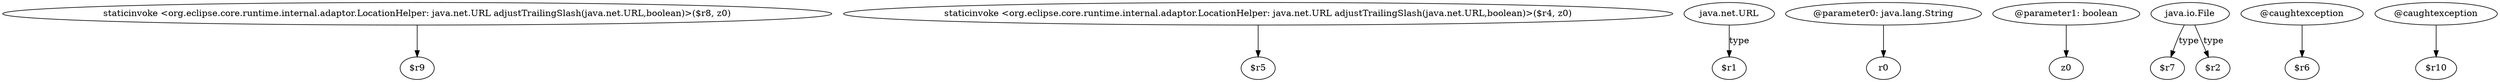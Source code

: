 digraph g {
0[label="staticinvoke <org.eclipse.core.runtime.internal.adaptor.LocationHelper: java.net.URL adjustTrailingSlash(java.net.URL,boolean)>($r8, z0)"]
1[label="$r9"]
0->1[label=""]
2[label="staticinvoke <org.eclipse.core.runtime.internal.adaptor.LocationHelper: java.net.URL adjustTrailingSlash(java.net.URL,boolean)>($r4, z0)"]
3[label="$r5"]
2->3[label=""]
4[label="java.net.URL"]
5[label="$r1"]
4->5[label="type"]
6[label="@parameter0: java.lang.String"]
7[label="r0"]
6->7[label=""]
8[label="@parameter1: boolean"]
9[label="z0"]
8->9[label=""]
10[label="java.io.File"]
11[label="$r7"]
10->11[label="type"]
12[label="@caughtexception"]
13[label="$r6"]
12->13[label=""]
14[label="$r2"]
10->14[label="type"]
15[label="@caughtexception"]
16[label="$r10"]
15->16[label=""]
}